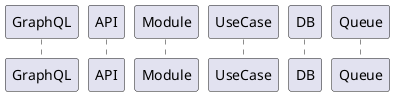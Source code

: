 @startuml

participant "GraphQL" as GL
participant "API" as API
participant "Module" as M
participant "UseCase" as UC
participant "DB" as DB
participant "Queue" as Q


@enduml
